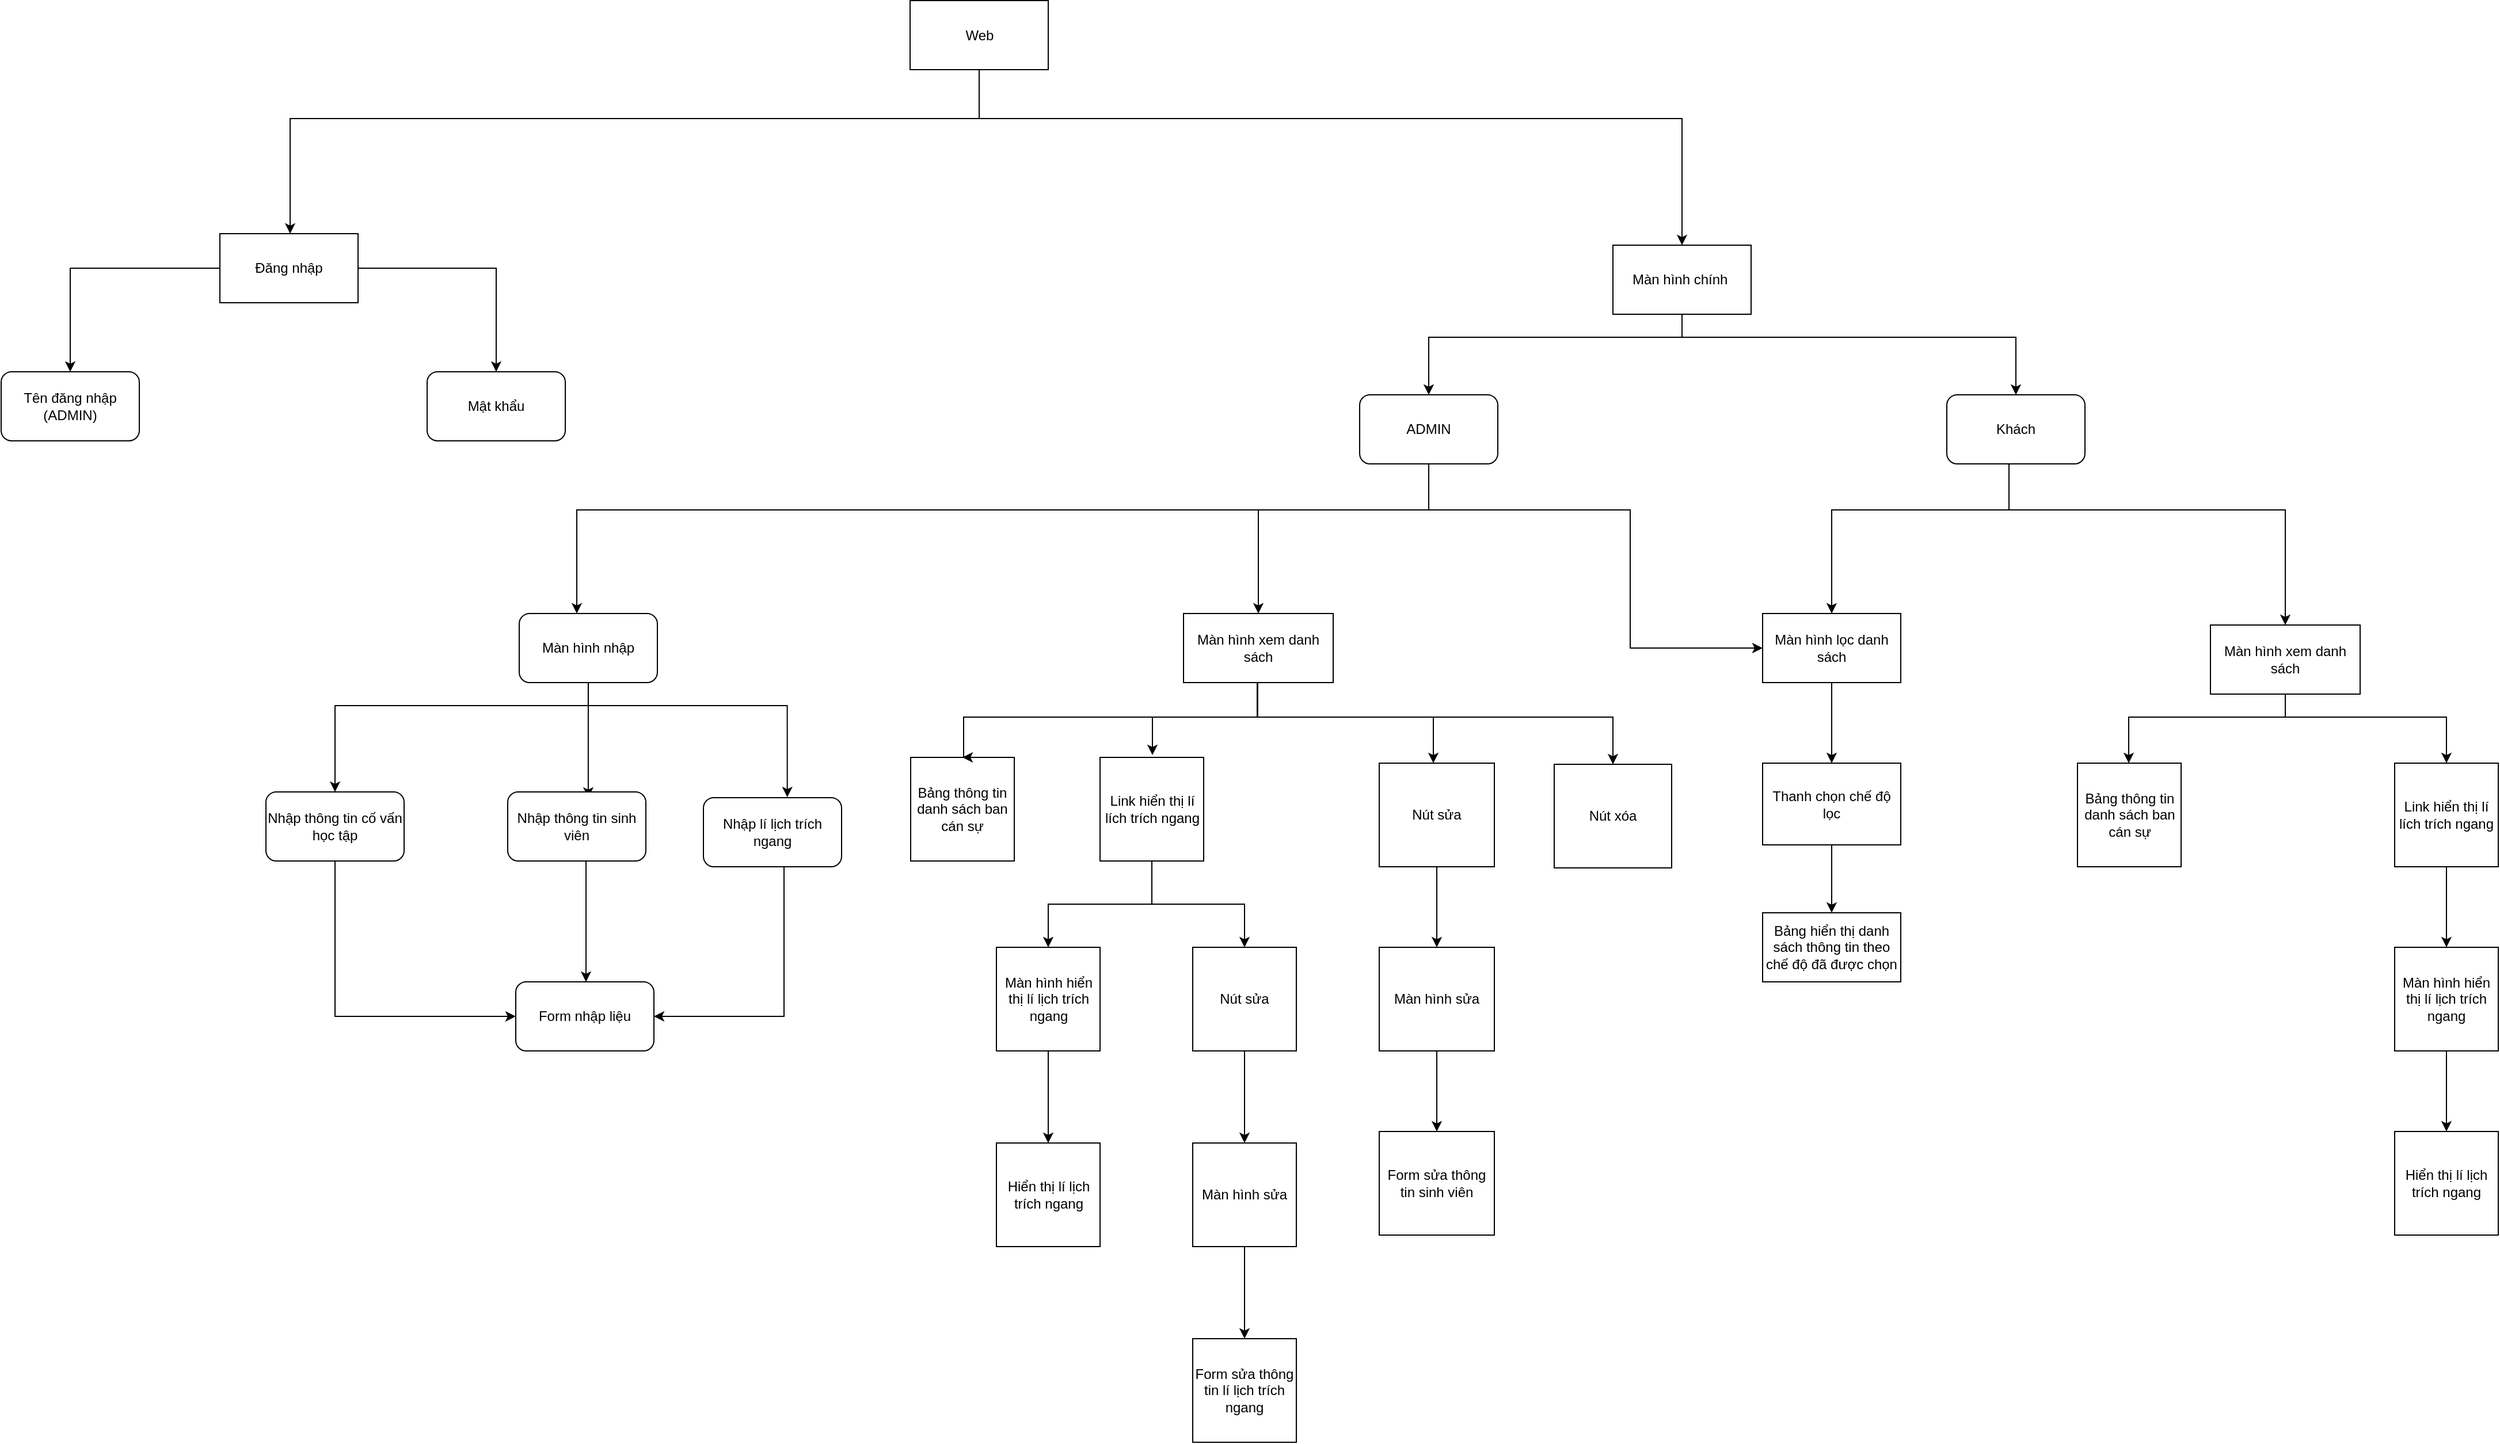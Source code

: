 <mxfile version="11.3.1" type="google" pages="1"><diagram id="zKghchULg3UNS4_eTrG9" name="Page-1"><mxGraphModel dx="3170" dy="2600" grid="1" gridSize="10" guides="1" tooltips="1" connect="1" arrows="1" fold="1" page="1" pageScale="1" pageWidth="850" pageHeight="1100" math="0" shadow="0"><root><mxCell id="0"/><mxCell id="1" parent="0"/><mxCell id="6SbgGGgyOSDk9NJ3m0NP-19" style="edgeStyle=orthogonalEdgeStyle;rounded=0;orthogonalLoop=1;jettySize=auto;html=1;" parent="1" source="6SbgGGgyOSDk9NJ3m0NP-1" target="6SbgGGgyOSDk9NJ3m0NP-5" edge="1"><mxGeometry relative="1" as="geometry"><Array as="points"><mxPoint x="319" y="40"/><mxPoint x="930" y="40"/></Array></mxGeometry></mxCell><mxCell id="6SbgGGgyOSDk9NJ3m0NP-59" style="edgeStyle=orthogonalEdgeStyle;rounded=0;orthogonalLoop=1;jettySize=auto;html=1;" parent="1" source="6SbgGGgyOSDk9NJ3m0NP-1" target="6SbgGGgyOSDk9NJ3m0NP-2" edge="1"><mxGeometry relative="1" as="geometry"><Array as="points"><mxPoint x="319" y="40"/><mxPoint x="-279" y="40"/></Array></mxGeometry></mxCell><mxCell id="6SbgGGgyOSDk9NJ3m0NP-1" value="Web" style="rounded=0;whiteSpace=wrap;html=1;" parent="1" vertex="1"><mxGeometry x="259.5" y="-62.5" width="120" height="60" as="geometry"/></mxCell><mxCell id="6SbgGGgyOSDk9NJ3m0NP-134" style="edgeStyle=orthogonalEdgeStyle;rounded=0;orthogonalLoop=1;jettySize=auto;html=1;entryX=0.5;entryY=0;entryDx=0;entryDy=0;" parent="1" source="6SbgGGgyOSDk9NJ3m0NP-2" target="6SbgGGgyOSDk9NJ3m0NP-3" edge="1"><mxGeometry relative="1" as="geometry"/></mxCell><mxCell id="6SbgGGgyOSDk9NJ3m0NP-135" style="edgeStyle=orthogonalEdgeStyle;rounded=0;orthogonalLoop=1;jettySize=auto;html=1;entryX=0.5;entryY=0;entryDx=0;entryDy=0;" parent="1" source="6SbgGGgyOSDk9NJ3m0NP-2" target="6SbgGGgyOSDk9NJ3m0NP-6" edge="1"><mxGeometry relative="1" as="geometry"/></mxCell><mxCell id="6SbgGGgyOSDk9NJ3m0NP-2" value="Đăng nhập" style="rounded=0;whiteSpace=wrap;html=1;" parent="1" vertex="1"><mxGeometry x="-340" y="140" width="120" height="60" as="geometry"/></mxCell><mxCell id="6SbgGGgyOSDk9NJ3m0NP-3" value="Tên đăng nhập (ADMIN)" style="rounded=1;whiteSpace=wrap;html=1;" parent="1" vertex="1"><mxGeometry x="-530" y="260" width="120" height="60" as="geometry"/></mxCell><mxCell id="6SbgGGgyOSDk9NJ3m0NP-20" style="edgeStyle=orthogonalEdgeStyle;rounded=0;orthogonalLoop=1;jettySize=auto;html=1;" parent="1" source="6SbgGGgyOSDk9NJ3m0NP-5" target="6SbgGGgyOSDk9NJ3m0NP-7" edge="1"><mxGeometry relative="1" as="geometry"><Array as="points"><mxPoint x="930" y="230"/><mxPoint x="710" y="230"/></Array></mxGeometry></mxCell><mxCell id="6SbgGGgyOSDk9NJ3m0NP-21" style="edgeStyle=orthogonalEdgeStyle;rounded=0;orthogonalLoop=1;jettySize=auto;html=1;entryX=0.5;entryY=0;entryDx=0;entryDy=0;" parent="1" source="6SbgGGgyOSDk9NJ3m0NP-5" target="6SbgGGgyOSDk9NJ3m0NP-8" edge="1"><mxGeometry relative="1" as="geometry"><Array as="points"><mxPoint x="930" y="230"/><mxPoint x="1220" y="230"/></Array></mxGeometry></mxCell><mxCell id="6SbgGGgyOSDk9NJ3m0NP-5" value="Màn hình chính&amp;nbsp;" style="rounded=0;whiteSpace=wrap;html=1;" parent="1" vertex="1"><mxGeometry x="870" y="150" width="120" height="60" as="geometry"/></mxCell><mxCell id="6SbgGGgyOSDk9NJ3m0NP-6" value="Mật khẩu" style="rounded=1;whiteSpace=wrap;html=1;" parent="1" vertex="1"><mxGeometry x="-160" y="260" width="120" height="60" as="geometry"/></mxCell><mxCell id="6SbgGGgyOSDk9NJ3m0NP-107" style="edgeStyle=orthogonalEdgeStyle;rounded=0;orthogonalLoop=1;jettySize=auto;html=1;entryX=0.5;entryY=0;entryDx=0;entryDy=0;" parent="1" source="6SbgGGgyOSDk9NJ3m0NP-7" target="6SbgGGgyOSDk9NJ3m0NP-106" edge="1"><mxGeometry relative="1" as="geometry"><Array as="points"><mxPoint x="710" y="380"/><mxPoint x="562" y="380"/></Array></mxGeometry></mxCell><mxCell id="6SbgGGgyOSDk9NJ3m0NP-113" style="edgeStyle=orthogonalEdgeStyle;rounded=0;orthogonalLoop=1;jettySize=auto;html=1;entryX=0;entryY=0.5;entryDx=0;entryDy=0;" parent="1" source="6SbgGGgyOSDk9NJ3m0NP-7" target="6SbgGGgyOSDk9NJ3m0NP-45" edge="1"><mxGeometry relative="1" as="geometry"><Array as="points"><mxPoint x="710" y="380"/><mxPoint x="885" y="380"/><mxPoint x="885" y="500"/></Array></mxGeometry></mxCell><mxCell id="6SbgGGgyOSDk9NJ3m0NP-133" value="" style="edgeStyle=orthogonalEdgeStyle;rounded=0;orthogonalLoop=1;jettySize=auto;html=1;" parent="1" source="6SbgGGgyOSDk9NJ3m0NP-7" target="6SbgGGgyOSDk9NJ3m0NP-132" edge="1"><mxGeometry relative="1" as="geometry"><Array as="points"><mxPoint x="710" y="380"/><mxPoint x="-30" y="380"/></Array></mxGeometry></mxCell><mxCell id="6SbgGGgyOSDk9NJ3m0NP-7" value="ADMIN" style="rounded=1;whiteSpace=wrap;html=1;" parent="1" vertex="1"><mxGeometry x="650" y="280" width="120" height="60" as="geometry"/></mxCell><mxCell id="6SbgGGgyOSDk9NJ3m0NP-159" style="edgeStyle=orthogonalEdgeStyle;rounded=0;orthogonalLoop=1;jettySize=auto;html=1;" parent="1" source="6SbgGGgyOSDk9NJ3m0NP-132" target="6SbgGGgyOSDk9NJ3m0NP-138" edge="1"><mxGeometry relative="1" as="geometry"><Array as="points"><mxPoint x="-20" y="550"/><mxPoint x="-240" y="550"/></Array></mxGeometry></mxCell><mxCell id="6SbgGGgyOSDk9NJ3m0NP-160" style="edgeStyle=orthogonalEdgeStyle;rounded=0;orthogonalLoop=1;jettySize=auto;html=1;entryX=0.607;entryY=-0.007;entryDx=0;entryDy=0;entryPerimeter=0;" parent="1" source="6SbgGGgyOSDk9NJ3m0NP-132" target="6SbgGGgyOSDk9NJ3m0NP-142" edge="1"><mxGeometry relative="1" as="geometry"><Array as="points"><mxPoint x="-20" y="550"/><mxPoint x="153" y="550"/></Array></mxGeometry></mxCell><mxCell id="6SbgGGgyOSDk9NJ3m0NP-170" style="edgeStyle=orthogonalEdgeStyle;rounded=0;orthogonalLoop=1;jettySize=auto;html=1;entryX=0.583;entryY=0.083;entryDx=0;entryDy=0;entryPerimeter=0;" parent="1" source="6SbgGGgyOSDk9NJ3m0NP-132" target="6SbgGGgyOSDk9NJ3m0NP-140" edge="1"><mxGeometry relative="1" as="geometry"/></mxCell><mxCell id="6SbgGGgyOSDk9NJ3m0NP-132" value="Màn hình nhập" style="rounded=1;whiteSpace=wrap;html=1;" parent="1" vertex="1"><mxGeometry x="-80" y="470" width="120" height="60" as="geometry"/></mxCell><mxCell id="6SbgGGgyOSDk9NJ3m0NP-147" value="Form nhập liệu" style="rounded=1;whiteSpace=wrap;html=1;" parent="1" vertex="1"><mxGeometry x="-83" y="790" width="120" height="60" as="geometry"/></mxCell><mxCell id="6SbgGGgyOSDk9NJ3m0NP-169" style="edgeStyle=orthogonalEdgeStyle;rounded=0;orthogonalLoop=1;jettySize=auto;html=1;entryX=1;entryY=0.5;entryDx=0;entryDy=0;" parent="1" source="6SbgGGgyOSDk9NJ3m0NP-142" target="6SbgGGgyOSDk9NJ3m0NP-147" edge="1"><mxGeometry relative="1" as="geometry"><Array as="points"><mxPoint x="150" y="820"/></Array></mxGeometry></mxCell><mxCell id="6SbgGGgyOSDk9NJ3m0NP-142" value="Nhập lí lịch trích ngang" style="rounded=1;whiteSpace=wrap;html=1;" parent="1" vertex="1"><mxGeometry x="80" y="630" width="120" height="60" as="geometry"/></mxCell><mxCell id="6SbgGGgyOSDk9NJ3m0NP-168" style="edgeStyle=orthogonalEdgeStyle;rounded=0;orthogonalLoop=1;jettySize=auto;html=1;" parent="1" edge="1"><mxGeometry relative="1" as="geometry"><mxPoint x="-22.0" y="685" as="sourcePoint"/><mxPoint x="-22.0" y="790" as="targetPoint"/><Array as="points"><mxPoint x="-22" y="720"/><mxPoint x="-22" y="720"/></Array></mxGeometry></mxCell><mxCell id="6SbgGGgyOSDk9NJ3m0NP-140" value="Nhập thông tin sinh viên" style="rounded=1;whiteSpace=wrap;html=1;" parent="1" vertex="1"><mxGeometry x="-90" y="625" width="120" height="60" as="geometry"/></mxCell><mxCell id="6SbgGGgyOSDk9NJ3m0NP-46" style="edgeStyle=orthogonalEdgeStyle;rounded=0;orthogonalLoop=1;jettySize=auto;html=1;" parent="1" source="6SbgGGgyOSDk9NJ3m0NP-8" target="6SbgGGgyOSDk9NJ3m0NP-45" edge="1"><mxGeometry relative="1" as="geometry"><Array as="points"><mxPoint x="1214" y="380"/><mxPoint x="1060" y="380"/></Array></mxGeometry></mxCell><mxCell id="6SbgGGgyOSDk9NJ3m0NP-62" style="edgeStyle=orthogonalEdgeStyle;rounded=0;orthogonalLoop=1;jettySize=auto;html=1;" parent="1" source="6SbgGGgyOSDk9NJ3m0NP-8" target="6SbgGGgyOSDk9NJ3m0NP-36" edge="1"><mxGeometry relative="1" as="geometry"><Array as="points"><mxPoint x="1214" y="380"/><mxPoint x="1454" y="380"/></Array></mxGeometry></mxCell><mxCell id="6SbgGGgyOSDk9NJ3m0NP-8" value="Khách" style="rounded=1;whiteSpace=wrap;html=1;" parent="1" vertex="1"><mxGeometry x="1160" y="280" width="120" height="60" as="geometry"/></mxCell><mxCell id="6SbgGGgyOSDk9NJ3m0NP-27" value="&lt;span style=&quot;white-space: normal&quot;&gt;Bảng thông tin danh sách ban cán sự&lt;/span&gt;" style="whiteSpace=wrap;html=1;aspect=fixed;" parent="1" vertex="1"><mxGeometry x="1273.5" y="600" width="90" height="90" as="geometry"/></mxCell><mxCell id="6SbgGGgyOSDk9NJ3m0NP-32" value="" style="edgeStyle=orthogonalEdgeStyle;rounded=0;orthogonalLoop=1;jettySize=auto;html=1;" parent="1" source="6SbgGGgyOSDk9NJ3m0NP-28" target="6SbgGGgyOSDk9NJ3m0NP-31" edge="1"><mxGeometry relative="1" as="geometry"/></mxCell><mxCell id="6SbgGGgyOSDk9NJ3m0NP-28" value="&lt;span style=&quot;white-space: normal&quot;&gt;Link hiển thị lí lích trích ngang&lt;/span&gt;" style="whiteSpace=wrap;html=1;aspect=fixed;" parent="1" vertex="1"><mxGeometry x="1549" y="600" width="90" height="90" as="geometry"/></mxCell><mxCell id="6SbgGGgyOSDk9NJ3m0NP-34" value="" style="edgeStyle=orthogonalEdgeStyle;rounded=0;orthogonalLoop=1;jettySize=auto;html=1;" parent="1" source="6SbgGGgyOSDk9NJ3m0NP-31" target="6SbgGGgyOSDk9NJ3m0NP-33" edge="1"><mxGeometry relative="1" as="geometry"/></mxCell><mxCell id="6SbgGGgyOSDk9NJ3m0NP-31" value="&lt;span style=&quot;white-space: normal&quot;&gt;Màn hình hiển thị lí lịch trích ngang&lt;/span&gt;" style="whiteSpace=wrap;html=1;aspect=fixed;" parent="1" vertex="1"><mxGeometry x="1549" y="760" width="90" height="90" as="geometry"/></mxCell><mxCell id="6SbgGGgyOSDk9NJ3m0NP-33" value="Hiển thị lí lịch trích ngang" style="whiteSpace=wrap;html=1;aspect=fixed;" parent="1" vertex="1"><mxGeometry x="1549" y="920" width="90" height="90" as="geometry"/></mxCell><mxCell id="6SbgGGgyOSDk9NJ3m0NP-57" style="edgeStyle=orthogonalEdgeStyle;rounded=0;orthogonalLoop=1;jettySize=auto;html=1;" parent="1" source="6SbgGGgyOSDk9NJ3m0NP-36" target="6SbgGGgyOSDk9NJ3m0NP-27" edge="1"><mxGeometry relative="1" as="geometry"><Array as="points"><mxPoint x="1454" y="560"/><mxPoint x="1318" y="560"/></Array></mxGeometry></mxCell><mxCell id="6SbgGGgyOSDk9NJ3m0NP-63" style="edgeStyle=orthogonalEdgeStyle;rounded=0;orthogonalLoop=1;jettySize=auto;html=1;" parent="1" source="6SbgGGgyOSDk9NJ3m0NP-36" target="6SbgGGgyOSDk9NJ3m0NP-28" edge="1"><mxGeometry relative="1" as="geometry"><Array as="points"><mxPoint x="1454" y="560"/><mxPoint x="1594" y="560"/></Array></mxGeometry></mxCell><mxCell id="6SbgGGgyOSDk9NJ3m0NP-36" value="&lt;span style=&quot;white-space: normal&quot;&gt;Màn hình xem danh sách&lt;/span&gt;" style="rounded=0;whiteSpace=wrap;html=1;" parent="1" vertex="1"><mxGeometry x="1389" y="480" width="130" height="60" as="geometry"/></mxCell><mxCell id="6SbgGGgyOSDk9NJ3m0NP-48" value="" style="edgeStyle=orthogonalEdgeStyle;rounded=0;orthogonalLoop=1;jettySize=auto;html=1;" parent="1" source="6SbgGGgyOSDk9NJ3m0NP-45" target="6SbgGGgyOSDk9NJ3m0NP-47" edge="1"><mxGeometry relative="1" as="geometry"/></mxCell><mxCell id="6SbgGGgyOSDk9NJ3m0NP-45" value="&lt;span style=&quot;white-space: normal&quot;&gt;Màn hình lọc danh sách&lt;/span&gt;" style="rounded=0;whiteSpace=wrap;html=1;" parent="1" vertex="1"><mxGeometry x="1000" y="470" width="120" height="60" as="geometry"/></mxCell><mxCell id="6SbgGGgyOSDk9NJ3m0NP-50" value="" style="edgeStyle=orthogonalEdgeStyle;rounded=0;orthogonalLoop=1;jettySize=auto;html=1;" parent="1" source="6SbgGGgyOSDk9NJ3m0NP-47" target="6SbgGGgyOSDk9NJ3m0NP-49" edge="1"><mxGeometry relative="1" as="geometry"/></mxCell><mxCell id="6SbgGGgyOSDk9NJ3m0NP-47" value="Thanh chọn chế độ lọc" style="rounded=0;whiteSpace=wrap;html=1;" parent="1" vertex="1"><mxGeometry x="1000" y="600" width="120" height="71" as="geometry"/></mxCell><mxCell id="6SbgGGgyOSDk9NJ3m0NP-49" value="Bảng hiển thị danh sách thông tin theo chế độ đã được chọn" style="rounded=0;whiteSpace=wrap;html=1;" parent="1" vertex="1"><mxGeometry x="1000" y="730" width="120" height="60" as="geometry"/></mxCell><mxCell id="6SbgGGgyOSDk9NJ3m0NP-98" value="&lt;span style=&quot;white-space: normal&quot;&gt;Bảng thông tin danh sách ban cán sự&lt;/span&gt;" style="whiteSpace=wrap;html=1;aspect=fixed;" parent="1" vertex="1"><mxGeometry x="260" y="595" width="90" height="90" as="geometry"/></mxCell><mxCell id="6SbgGGgyOSDk9NJ3m0NP-155" style="edgeStyle=orthogonalEdgeStyle;rounded=0;orthogonalLoop=1;jettySize=auto;html=1;entryX=0.5;entryY=0;entryDx=0;entryDy=0;" parent="1" source="6SbgGGgyOSDk9NJ3m0NP-100" target="6SbgGGgyOSDk9NJ3m0NP-102" edge="1"><mxGeometry relative="1" as="geometry"/></mxCell><mxCell id="6SbgGGgyOSDk9NJ3m0NP-156" style="edgeStyle=orthogonalEdgeStyle;rounded=0;orthogonalLoop=1;jettySize=auto;html=1;entryX=0.5;entryY=0;entryDx=0;entryDy=0;" parent="1" source="6SbgGGgyOSDk9NJ3m0NP-100" target="6SbgGGgyOSDk9NJ3m0NP-125" edge="1"><mxGeometry relative="1" as="geometry"/></mxCell><mxCell id="6SbgGGgyOSDk9NJ3m0NP-100" value="&lt;span style=&quot;white-space: normal&quot;&gt;Link hiển thị lí lích trích ngang&lt;/span&gt;" style="whiteSpace=wrap;html=1;aspect=fixed;" parent="1" vertex="1"><mxGeometry x="424.5" y="595" width="90" height="90" as="geometry"/></mxCell><mxCell id="6SbgGGgyOSDk9NJ3m0NP-128" value="" style="edgeStyle=orthogonalEdgeStyle;rounded=0;orthogonalLoop=1;jettySize=auto;html=1;" parent="1" source="6SbgGGgyOSDk9NJ3m0NP-125" target="6SbgGGgyOSDk9NJ3m0NP-127" edge="1"><mxGeometry relative="1" as="geometry"/></mxCell><mxCell id="6SbgGGgyOSDk9NJ3m0NP-125" value="Nút sửa" style="whiteSpace=wrap;html=1;aspect=fixed;" parent="1" vertex="1"><mxGeometry x="505" y="760" width="90" height="90" as="geometry"/></mxCell><mxCell id="6SbgGGgyOSDk9NJ3m0NP-130" value="" style="edgeStyle=orthogonalEdgeStyle;rounded=0;orthogonalLoop=1;jettySize=auto;html=1;" parent="1" source="6SbgGGgyOSDk9NJ3m0NP-127" target="6SbgGGgyOSDk9NJ3m0NP-129" edge="1"><mxGeometry relative="1" as="geometry"/></mxCell><mxCell id="6SbgGGgyOSDk9NJ3m0NP-127" value="Màn hình sửa" style="whiteSpace=wrap;html=1;aspect=fixed;" parent="1" vertex="1"><mxGeometry x="505" y="930" width="90" height="90" as="geometry"/></mxCell><mxCell id="6SbgGGgyOSDk9NJ3m0NP-129" value="Form sửa thông tin lí lịch trích ngang" style="whiteSpace=wrap;html=1;aspect=fixed;" parent="1" vertex="1"><mxGeometry x="505" y="1100" width="90" height="90" as="geometry"/></mxCell><mxCell id="6SbgGGgyOSDk9NJ3m0NP-131" style="edgeStyle=orthogonalEdgeStyle;rounded=0;orthogonalLoop=1;jettySize=auto;html=1;" parent="1" source="6SbgGGgyOSDk9NJ3m0NP-102" target="6SbgGGgyOSDk9NJ3m0NP-103" edge="1"><mxGeometry relative="1" as="geometry"/></mxCell><mxCell id="6SbgGGgyOSDk9NJ3m0NP-102" value="&lt;span style=&quot;white-space: normal&quot;&gt;Màn hình hiển thị lí lịch trích ngang&lt;/span&gt;" style="whiteSpace=wrap;html=1;aspect=fixed;" parent="1" vertex="1"><mxGeometry x="334.5" y="760" width="90" height="90" as="geometry"/></mxCell><mxCell id="6SbgGGgyOSDk9NJ3m0NP-103" value="Hiển thị lí lịch trích ngang" style="whiteSpace=wrap;html=1;aspect=fixed;" parent="1" vertex="1"><mxGeometry x="334.5" y="930" width="90" height="90" as="geometry"/></mxCell><mxCell id="6SbgGGgyOSDk9NJ3m0NP-116" value="" style="edgeStyle=orthogonalEdgeStyle;rounded=0;orthogonalLoop=1;jettySize=auto;html=1;" parent="1" source="6SbgGGgyOSDk9NJ3m0NP-106" target="6SbgGGgyOSDk9NJ3m0NP-115" edge="1"><mxGeometry relative="1" as="geometry"><Array as="points"><mxPoint x="561" y="560"/><mxPoint x="714" y="560"/></Array></mxGeometry></mxCell><mxCell id="6SbgGGgyOSDk9NJ3m0NP-122" value="" style="edgeStyle=orthogonalEdgeStyle;rounded=0;orthogonalLoop=1;jettySize=auto;html=1;" parent="1" source="6SbgGGgyOSDk9NJ3m0NP-106" target="6SbgGGgyOSDk9NJ3m0NP-121" edge="1"><mxGeometry relative="1" as="geometry"><Array as="points"><mxPoint x="561" y="560"/><mxPoint x="870" y="560"/></Array></mxGeometry></mxCell><mxCell id="6SbgGGgyOSDk9NJ3m0NP-153" style="edgeStyle=orthogonalEdgeStyle;rounded=0;orthogonalLoop=1;jettySize=auto;html=1;" parent="1" edge="1"><mxGeometry relative="1" as="geometry"><mxPoint x="561.429" y="528" as="sourcePoint"/><mxPoint x="470" y="593" as="targetPoint"/><Array as="points"><mxPoint x="561" y="560"/><mxPoint x="470" y="560"/></Array></mxGeometry></mxCell><mxCell id="6SbgGGgyOSDk9NJ3m0NP-154" style="edgeStyle=orthogonalEdgeStyle;rounded=0;orthogonalLoop=1;jettySize=auto;html=1;entryX=0.5;entryY=0;entryDx=0;entryDy=0;" parent="1" source="6SbgGGgyOSDk9NJ3m0NP-106" target="6SbgGGgyOSDk9NJ3m0NP-98" edge="1"><mxGeometry relative="1" as="geometry"><Array as="points"><mxPoint x="561" y="560"/><mxPoint x="306" y="560"/></Array></mxGeometry></mxCell><mxCell id="6SbgGGgyOSDk9NJ3m0NP-106" value="&lt;span style=&quot;white-space: normal&quot;&gt;Màn hình xem danh sách&lt;/span&gt;" style="rounded=0;whiteSpace=wrap;html=1;" parent="1" vertex="1"><mxGeometry x="497" y="470" width="130" height="60" as="geometry"/></mxCell><mxCell id="6SbgGGgyOSDk9NJ3m0NP-121" value="&lt;span style=&quot;white-space: normal&quot;&gt;Nút xóa&lt;/span&gt;" style="rounded=0;whiteSpace=wrap;html=1;" parent="1" vertex="1"><mxGeometry x="819" y="601" width="102" height="90" as="geometry"/></mxCell><mxCell id="6SbgGGgyOSDk9NJ3m0NP-120" value="" style="edgeStyle=orthogonalEdgeStyle;rounded=0;orthogonalLoop=1;jettySize=auto;html=1;" parent="1" source="6SbgGGgyOSDk9NJ3m0NP-115" target="6SbgGGgyOSDk9NJ3m0NP-119" edge="1"><mxGeometry relative="1" as="geometry"/></mxCell><mxCell id="6SbgGGgyOSDk9NJ3m0NP-115" value="&lt;span style=&quot;white-space: normal&quot;&gt;Nút sửa&lt;/span&gt;" style="rounded=0;whiteSpace=wrap;html=1;" parent="1" vertex="1"><mxGeometry x="667" y="600" width="100" height="90" as="geometry"/></mxCell><mxCell id="6SbgGGgyOSDk9NJ3m0NP-124" value="" style="edgeStyle=orthogonalEdgeStyle;rounded=0;orthogonalLoop=1;jettySize=auto;html=1;" parent="1" source="6SbgGGgyOSDk9NJ3m0NP-119" target="6SbgGGgyOSDk9NJ3m0NP-123" edge="1"><mxGeometry relative="1" as="geometry"/></mxCell><mxCell id="6SbgGGgyOSDk9NJ3m0NP-119" value="&lt;span style=&quot;white-space: normal&quot;&gt;Màn hình sửa&lt;/span&gt;" style="rounded=0;whiteSpace=wrap;html=1;" parent="1" vertex="1"><mxGeometry x="667" y="760" width="100" height="90" as="geometry"/></mxCell><mxCell id="6SbgGGgyOSDk9NJ3m0NP-123" value="Form sửa thông tin sinh viên" style="rounded=0;whiteSpace=wrap;html=1;" parent="1" vertex="1"><mxGeometry x="667" y="920" width="100" height="90" as="geometry"/></mxCell><mxCell id="6SbgGGgyOSDk9NJ3m0NP-162" style="edgeStyle=orthogonalEdgeStyle;rounded=0;orthogonalLoop=1;jettySize=auto;html=1;" parent="1" source="6SbgGGgyOSDk9NJ3m0NP-138" target="6SbgGGgyOSDk9NJ3m0NP-147" edge="1"><mxGeometry relative="1" as="geometry"><Array as="points"><mxPoint x="-240" y="820"/></Array></mxGeometry></mxCell><mxCell id="6SbgGGgyOSDk9NJ3m0NP-138" value="Nhập thông tin cố vấn học tập" style="rounded=1;whiteSpace=wrap;html=1;" parent="1" vertex="1"><mxGeometry x="-300" y="625" width="120" height="60" as="geometry"/></mxCell></root></mxGraphModel></diagram></mxfile>
